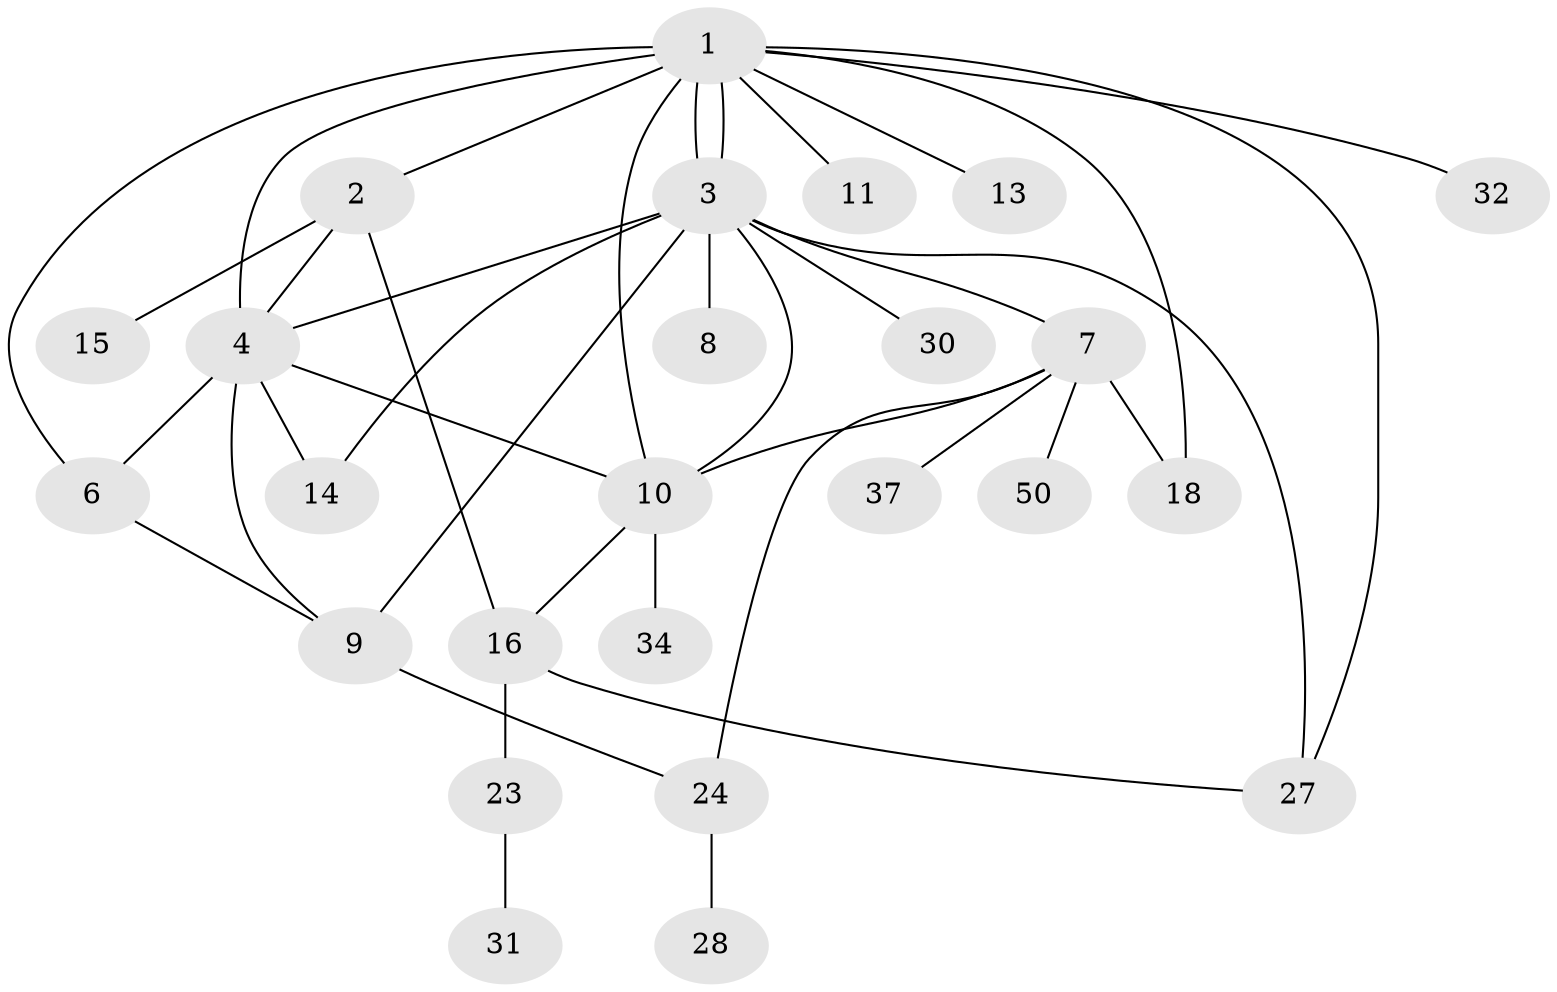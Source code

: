 // original degree distribution, {12: 0.02, 4: 0.08, 15: 0.02, 11: 0.02, 2: 0.18, 3: 0.12, 6: 0.02, 1: 0.46, 5: 0.04, 8: 0.02, 7: 0.02}
// Generated by graph-tools (version 1.1) at 2025/18/03/04/25 18:18:08]
// undirected, 25 vertices, 39 edges
graph export_dot {
graph [start="1"]
  node [color=gray90,style=filled];
  1;
  2;
  3 [super="+19+12+44+17+5"];
  4 [super="+25+39+48+35"];
  6;
  7 [super="+21"];
  8;
  9;
  10;
  11;
  13;
  14 [super="+22+45"];
  15 [super="+41"];
  16 [super="+20"];
  18;
  23;
  24;
  27 [super="+38+40"];
  28 [super="+46"];
  30;
  31 [super="+49"];
  32;
  34;
  37;
  50;
  1 -- 2;
  1 -- 3;
  1 -- 3;
  1 -- 4 [weight=2];
  1 -- 6;
  1 -- 10;
  1 -- 11;
  1 -- 13;
  1 -- 18;
  1 -- 27;
  1 -- 32;
  2 -- 4;
  2 -- 15;
  2 -- 16;
  3 -- 4 [weight=2];
  3 -- 7;
  3 -- 8;
  3 -- 9 [weight=2];
  3 -- 27;
  3 -- 30;
  3 -- 14 [weight=2];
  3 -- 10;
  4 -- 6;
  4 -- 9;
  4 -- 14;
  4 -- 10;
  6 -- 9;
  7 -- 10 [weight=2];
  7 -- 18;
  7 -- 37;
  7 -- 50;
  7 -- 24;
  9 -- 24;
  10 -- 16;
  10 -- 34;
  16 -- 23 [weight=2];
  16 -- 27;
  23 -- 31;
  24 -- 28;
}
